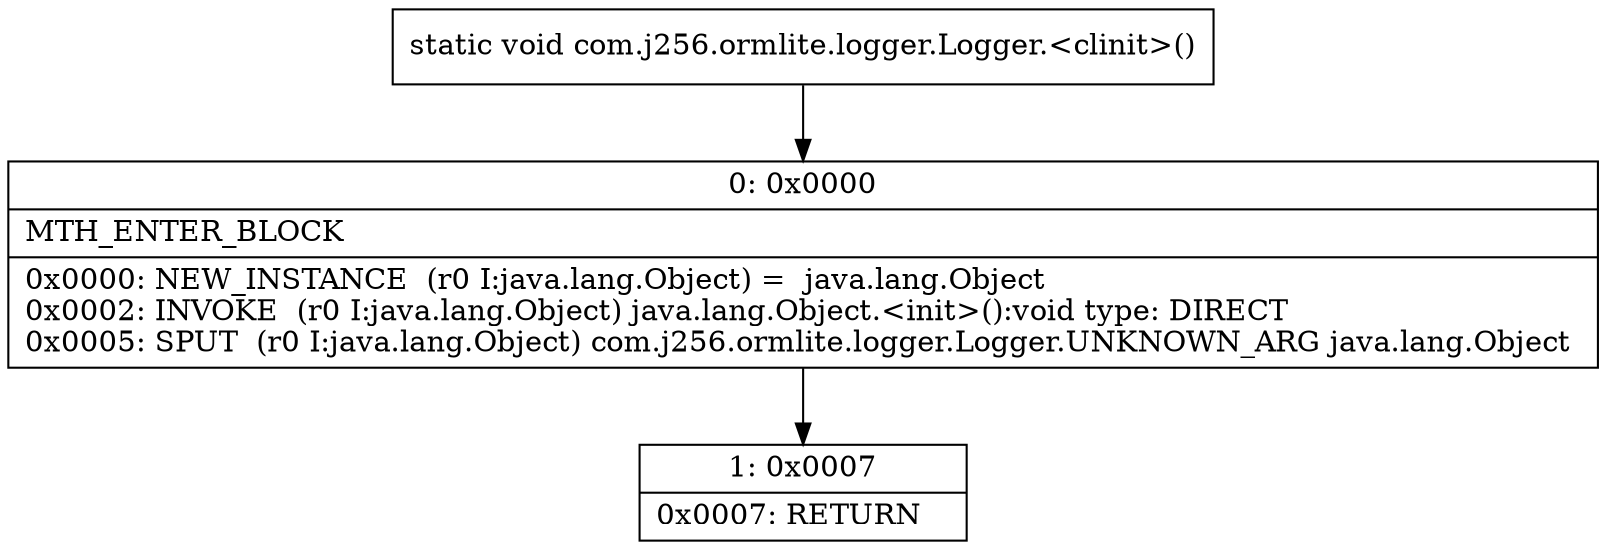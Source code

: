 digraph "CFG forcom.j256.ormlite.logger.Logger.\<clinit\>()V" {
Node_0 [shape=record,label="{0\:\ 0x0000|MTH_ENTER_BLOCK\l|0x0000: NEW_INSTANCE  (r0 I:java.lang.Object) =  java.lang.Object \l0x0002: INVOKE  (r0 I:java.lang.Object) java.lang.Object.\<init\>():void type: DIRECT \l0x0005: SPUT  (r0 I:java.lang.Object) com.j256.ormlite.logger.Logger.UNKNOWN_ARG java.lang.Object \l}"];
Node_1 [shape=record,label="{1\:\ 0x0007|0x0007: RETURN   \l}"];
MethodNode[shape=record,label="{static void com.j256.ormlite.logger.Logger.\<clinit\>() }"];
MethodNode -> Node_0;
Node_0 -> Node_1;
}


